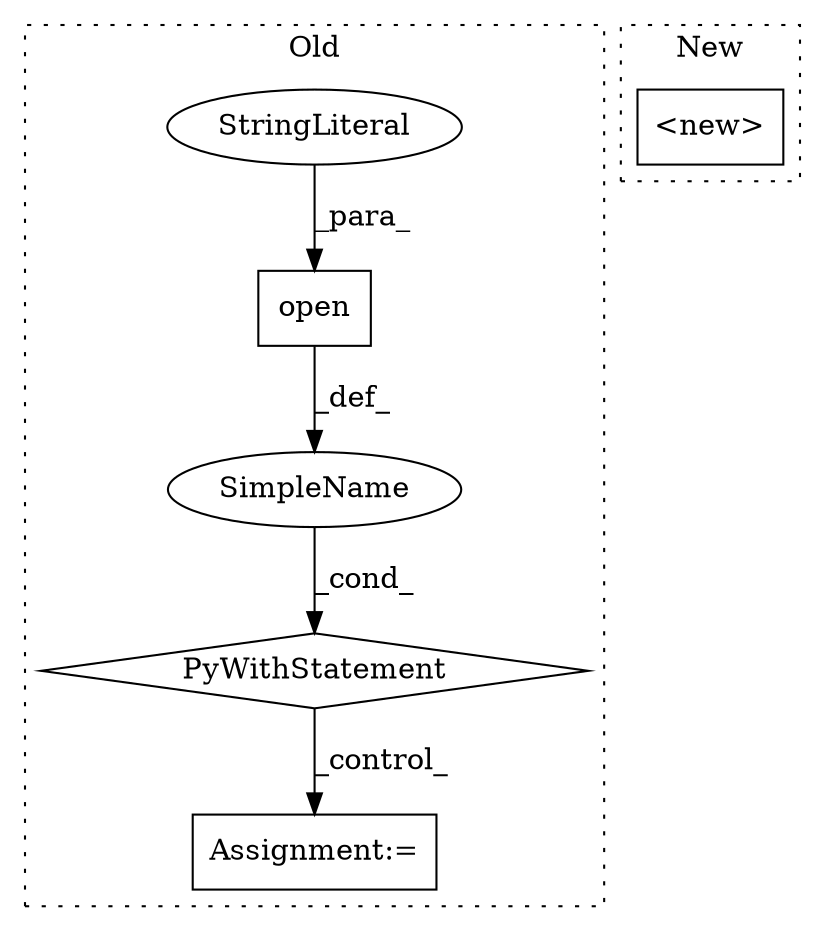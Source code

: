 digraph G {
subgraph cluster0 {
1 [label="open" a="32" s="4829,4847" l="5,1" shape="box"];
3 [label="StringLiteral" a="45" s="4844" l="3" shape="ellipse"];
4 [label="PyWithStatement" a="104" s="4819,4848" l="10,2" shape="diamond"];
5 [label="SimpleName" a="42" s="" l="" shape="ellipse"];
6 [label="Assignment:=" a="7" s="4865" l="2" shape="box"];
label = "Old";
style="dotted";
}
subgraph cluster1 {
2 [label="<new>" a="14" s="4526" l="29" shape="box"];
label = "New";
style="dotted";
}
1 -> 5 [label="_def_"];
3 -> 1 [label="_para_"];
4 -> 6 [label="_control_"];
5 -> 4 [label="_cond_"];
}